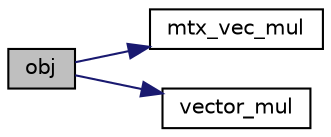 digraph "obj"
{
  edge [fontname="Helvetica",fontsize="10",labelfontname="Helvetica",labelfontsize="10"];
  node [fontname="Helvetica",fontsize="10",shape=record];
  rankdir="LR";
  Node1 [label="obj",height=0.2,width=0.4,color="black", fillcolor="grey75", style="filled" fontcolor="black"];
  Node1 -> Node2 [color="midnightblue",fontsize="10",style="solid",fontname="Helvetica"];
  Node2 [label="mtx_vec_mul",height=0.2,width=0.4,color="black", fillcolor="white", style="filled",URL="$db/db2/a00020.html#ae5c385e3d6cfae9a0595360f5802522a"];
  Node1 -> Node3 [color="midnightblue",fontsize="10",style="solid",fontname="Helvetica"];
  Node3 [label="vector_mul",height=0.2,width=0.4,color="black", fillcolor="white", style="filled",URL="$db/db2/a00020.html#afbc0d9c14172eedd97a2c158483b1294"];
}
